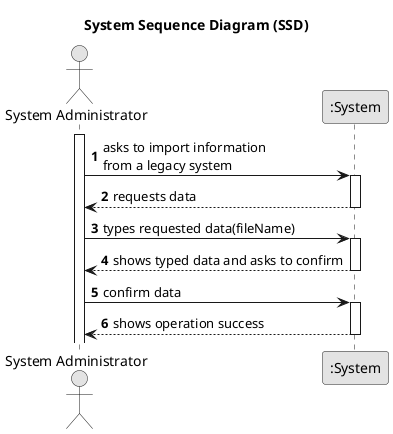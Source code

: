 @startuml
skinparam monochrome true
skinparam packageStyle rectangle
skinparam shadowing false

title System Sequence Diagram (SSD)

autonumber

actor "System Administrator" as Administrator
participant ":System" as System

activate Administrator

    Administrator -> System : asks to import information \nfrom a legacy system
    activate System

        System --> Administrator : requests data
    deactivate System

    Administrator -> System : types requested data(fileName)
    activate System

    System --> Administrator : shows typed data and asks to confirm
    deactivate System

    Administrator -> System : confirm data
    activate System

        System --> Administrator : shows operation success
    deactivate System


@enduml